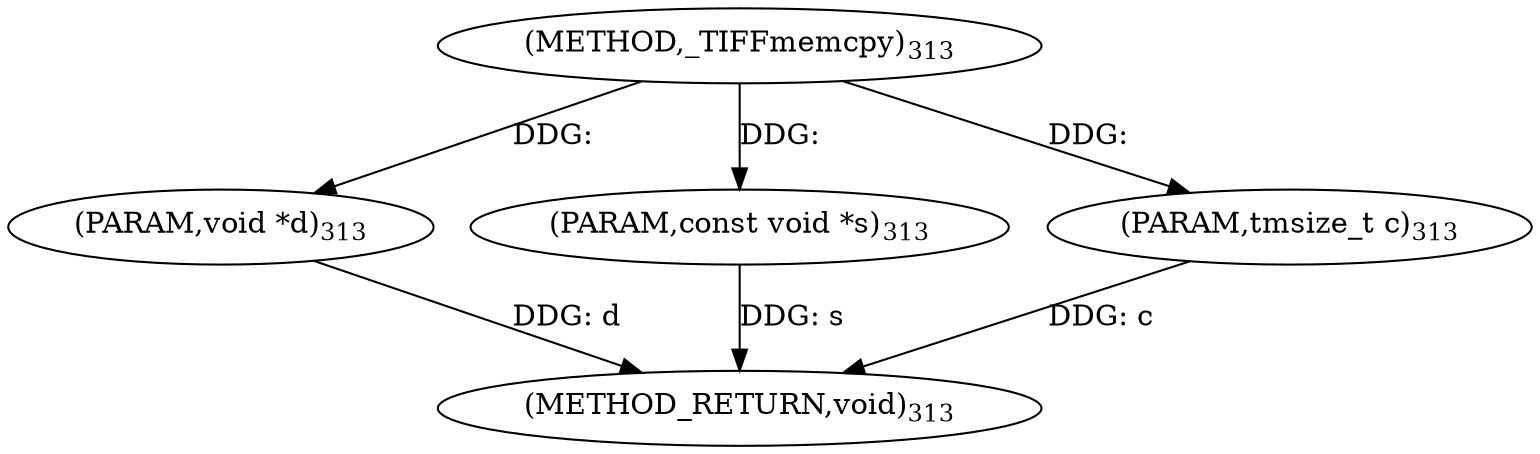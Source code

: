 digraph "_TIFFmemcpy" {  
"8390" [label = <(METHOD,_TIFFmemcpy)<SUB>313</SUB>> ]
"8394" [label = <(METHOD_RETURN,void)<SUB>313</SUB>> ]
"8391" [label = <(PARAM,void *d)<SUB>313</SUB>> ]
"8392" [label = <(PARAM,const void *s)<SUB>313</SUB>> ]
"8393" [label = <(PARAM,tmsize_t c)<SUB>313</SUB>> ]
  "8391" -> "8394"  [ label = "DDG: d"] 
  "8392" -> "8394"  [ label = "DDG: s"] 
  "8393" -> "8394"  [ label = "DDG: c"] 
  "8390" -> "8391"  [ label = "DDG: "] 
  "8390" -> "8392"  [ label = "DDG: "] 
  "8390" -> "8393"  [ label = "DDG: "] 
}
